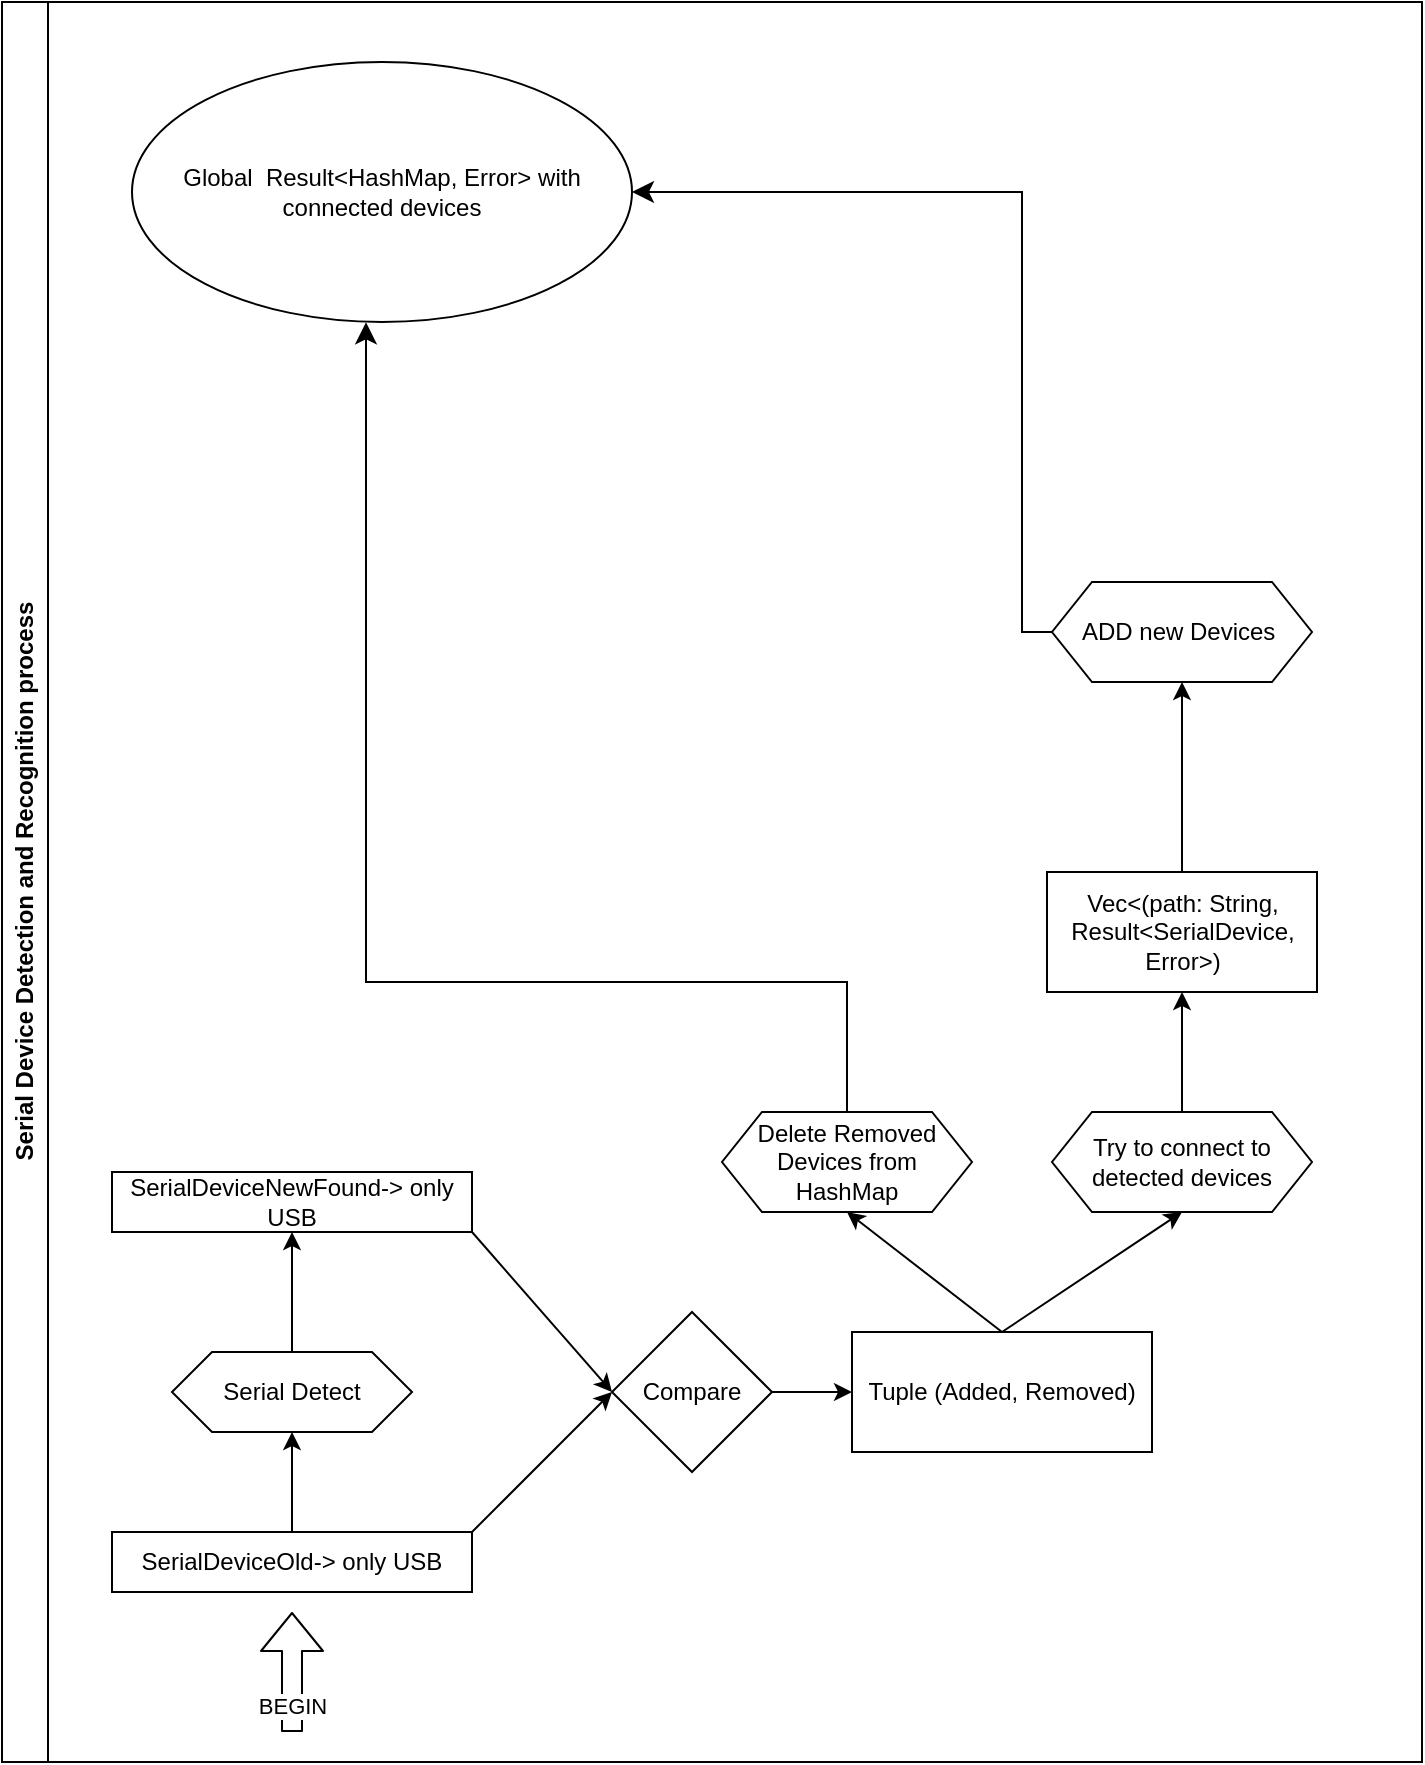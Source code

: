 <mxfile>
    <diagram id="66gCWvEem9su0pM2-AdM" name="Page-1">
        <mxGraphModel dx="1454" dy="512" grid="1" gridSize="10" guides="1" tooltips="1" connect="1" arrows="1" fold="1" page="1" pageScale="1" pageWidth="850" pageHeight="1100" math="0" shadow="0">
            <root>
                <mxCell id="0"/>
                <mxCell id="1" parent="0"/>
                <mxCell id="44" value="Serial Device Detection and Recognition process" style="swimlane;horizontal=0;whiteSpace=wrap;html=1;swimlaneFillColor=default;" parent="1" vertex="1">
                    <mxGeometry x="-790" y="60" width="710" height="880" as="geometry"/>
                </mxCell>
                <mxCell id="38" value="ADD new Devices&amp;nbsp;" style="shape=hexagon;perimeter=hexagonPerimeter2;whiteSpace=wrap;html=1;fixedSize=1;" parent="44" vertex="1">
                    <mxGeometry x="525" y="290" width="130" height="50" as="geometry"/>
                </mxCell>
                <mxCell id="10" value="SerialDeviceOld-&amp;gt; only USB" style="rounded=0;whiteSpace=wrap;html=1;" parent="1" vertex="1">
                    <mxGeometry x="-735" y="825" width="180" height="30" as="geometry"/>
                </mxCell>
                <mxCell id="11" value="Serial Detect" style="shape=hexagon;perimeter=hexagonPerimeter2;whiteSpace=wrap;html=1;fixedSize=1;" parent="1" vertex="1">
                    <mxGeometry x="-705" y="735" width="120" height="40" as="geometry"/>
                </mxCell>
                <mxCell id="15" value="" style="endArrow=classic;html=1;exitX=0.5;exitY=0;exitDx=0;exitDy=0;entryX=0.5;entryY=1;entryDx=0;entryDy=0;" parent="1" source="10" target="11" edge="1">
                    <mxGeometry width="50" height="50" relative="1" as="geometry">
                        <mxPoint x="-660" y="755" as="sourcePoint"/>
                        <mxPoint x="-610" y="705" as="targetPoint"/>
                    </mxGeometry>
                </mxCell>
                <mxCell id="16" value="SerialDeviceNewFound&lt;span style=&quot;color: rgb(0, 0, 0);&quot;&gt;-&amp;gt; only USB&lt;/span&gt;" style="rounded=0;whiteSpace=wrap;html=1;" parent="1" vertex="1">
                    <mxGeometry x="-735" y="645" width="180" height="30" as="geometry"/>
                </mxCell>
                <mxCell id="17" value="" style="endArrow=classic;html=1;exitX=0.5;exitY=0;exitDx=0;exitDy=0;entryX=0.5;entryY=1;entryDx=0;entryDy=0;" parent="1" source="11" target="16" edge="1">
                    <mxGeometry width="50" height="50" relative="1" as="geometry">
                        <mxPoint x="-660" y="755" as="sourcePoint"/>
                        <mxPoint x="-610" y="705" as="targetPoint"/>
                    </mxGeometry>
                </mxCell>
                <mxCell id="18" value="Compare" style="rhombus;whiteSpace=wrap;html=1;" parent="1" vertex="1">
                    <mxGeometry x="-485" y="715" width="80" height="80" as="geometry"/>
                </mxCell>
                <mxCell id="19" value="" style="endArrow=classic;html=1;exitX=1;exitY=1;exitDx=0;exitDy=0;entryX=0;entryY=0.5;entryDx=0;entryDy=0;" parent="1" source="16" target="18" edge="1">
                    <mxGeometry width="50" height="50" relative="1" as="geometry">
                        <mxPoint x="-565" y="695" as="sourcePoint"/>
                        <mxPoint x="-515" y="645" as="targetPoint"/>
                    </mxGeometry>
                </mxCell>
                <mxCell id="20" value="" style="endArrow=classic;html=1;exitX=1;exitY=0;exitDx=0;exitDy=0;entryX=0;entryY=0.5;entryDx=0;entryDy=0;" parent="1" source="10" target="18" edge="1">
                    <mxGeometry width="50" height="50" relative="1" as="geometry">
                        <mxPoint x="-565" y="695" as="sourcePoint"/>
                        <mxPoint x="-515" y="645" as="targetPoint"/>
                    </mxGeometry>
                </mxCell>
                <mxCell id="21" value="Tuple (Added, Removed)" style="rounded=0;whiteSpace=wrap;html=1;" parent="1" vertex="1">
                    <mxGeometry x="-365" y="725" width="150" height="60" as="geometry"/>
                </mxCell>
                <mxCell id="22" value="" style="endArrow=classic;html=1;" parent="1" source="18" edge="1">
                    <mxGeometry width="50" height="50" relative="1" as="geometry">
                        <mxPoint x="-385" y="805" as="sourcePoint"/>
                        <mxPoint x="-365" y="755" as="targetPoint"/>
                    </mxGeometry>
                </mxCell>
                <mxCell id="23" value="" style="shape=flexArrow;endArrow=classic;html=1;" parent="1" edge="1">
                    <mxGeometry width="50" height="50" relative="1" as="geometry">
                        <mxPoint x="-645" y="925" as="sourcePoint"/>
                        <mxPoint x="-645" y="865" as="targetPoint"/>
                    </mxGeometry>
                </mxCell>
                <mxCell id="24" value="BEGIN" style="edgeLabel;html=1;align=center;verticalAlign=middle;resizable=0;points=[];" parent="23" vertex="1" connectable="0">
                    <mxGeometry x="-0.575" relative="1" as="geometry">
                        <mxPoint as="offset"/>
                    </mxGeometry>
                </mxCell>
                <mxCell id="25" value="Delete Removed Devices from HashMap" style="shape=hexagon;perimeter=hexagonPerimeter2;whiteSpace=wrap;html=1;fixedSize=1;" parent="1" vertex="1">
                    <mxGeometry x="-430" y="615" width="125" height="50" as="geometry"/>
                </mxCell>
                <mxCell id="26" value="Try to connect to detected devices" style="shape=hexagon;perimeter=hexagonPerimeter2;whiteSpace=wrap;html=1;fixedSize=1;" parent="1" vertex="1">
                    <mxGeometry x="-265" y="615" width="130" height="50" as="geometry"/>
                </mxCell>
                <mxCell id="27" value="" style="endArrow=classic;html=1;exitX=0.5;exitY=0;exitDx=0;exitDy=0;entryX=0.5;entryY=1;entryDx=0;entryDy=0;" parent="1" source="21" target="25" edge="1">
                    <mxGeometry width="50" height="50" relative="1" as="geometry">
                        <mxPoint x="-325" y="605" as="sourcePoint"/>
                        <mxPoint x="-275" y="555" as="targetPoint"/>
                    </mxGeometry>
                </mxCell>
                <mxCell id="28" value="" style="endArrow=classic;html=1;exitX=0.5;exitY=0;exitDx=0;exitDy=0;entryX=0.5;entryY=1;entryDx=0;entryDy=0;" parent="1" source="21" target="26" edge="1">
                    <mxGeometry width="50" height="50" relative="1" as="geometry">
                        <mxPoint x="-280" y="735" as="sourcePoint"/>
                        <mxPoint x="-357" y="675" as="targetPoint"/>
                    </mxGeometry>
                </mxCell>
                <mxCell id="29" value="Vec&amp;lt;(path: String, Result&amp;lt;SerialDevice, Error&amp;gt;)" style="rounded=0;whiteSpace=wrap;html=1;" parent="1" vertex="1">
                    <mxGeometry x="-267.5" y="495" width="135" height="60" as="geometry"/>
                </mxCell>
                <mxCell id="30" value="" style="endArrow=classic;html=1;exitX=0.5;exitY=0;exitDx=0;exitDy=0;entryX=0.5;entryY=1;entryDx=0;entryDy=0;" parent="1" source="26" target="29" edge="1">
                    <mxGeometry width="50" height="50" relative="1" as="geometry">
                        <mxPoint x="-325" y="465" as="sourcePoint"/>
                        <mxPoint x="-275" y="415" as="targetPoint"/>
                    </mxGeometry>
                </mxCell>
                <mxCell id="33" value="" style="endArrow=classic;html=1;exitX=0.5;exitY=0;exitDx=0;exitDy=0;entryX=0.5;entryY=1;entryDx=0;entryDy=0;" parent="1" source="29" target="38" edge="1">
                    <mxGeometry width="50" height="50" relative="1" as="geometry">
                        <mxPoint x="-325" y="325" as="sourcePoint"/>
                        <mxPoint x="-200" y="415" as="targetPoint"/>
                    </mxGeometry>
                </mxCell>
                <mxCell id="36" value="Global&amp;nbsp;&amp;nbsp;&lt;span style=&quot;color: rgb(0, 0, 0);&quot;&gt;Result&amp;lt;HashMap, Error&amp;gt; with connected devices&lt;/span&gt;" style="ellipse;whiteSpace=wrap;html=1;" parent="1" vertex="1">
                    <mxGeometry x="-725" y="90" width="250" height="130" as="geometry"/>
                </mxCell>
                <mxCell id="41" value="" style="edgeStyle=elbowEdgeStyle;elbow=vertical;endArrow=classic;html=1;curved=0;rounded=0;endSize=8;startSize=8;exitX=0.5;exitY=0;exitDx=0;exitDy=0;entryX=0.468;entryY=1.001;entryDx=0;entryDy=0;entryPerimeter=0;" parent="1" source="25" target="36" edge="1">
                    <mxGeometry width="50" height="50" relative="1" as="geometry">
                        <mxPoint x="-345" y="465" as="sourcePoint"/>
                        <mxPoint x="-295" y="415" as="targetPoint"/>
                        <Array as="points">
                            <mxPoint x="-480" y="550"/>
                        </Array>
                    </mxGeometry>
                </mxCell>
                <mxCell id="42" value="" style="edgeStyle=elbowEdgeStyle;elbow=horizontal;endArrow=classic;html=1;curved=0;rounded=0;endSize=8;startSize=8;exitX=0;exitY=0.5;exitDx=0;exitDy=0;entryX=1;entryY=0.5;entryDx=0;entryDy=0;" parent="1" source="38" target="36" edge="1">
                    <mxGeometry width="50" height="50" relative="1" as="geometry">
                        <mxPoint x="-475" y="245" as="sourcePoint"/>
                        <mxPoint x="-425" y="195" as="targetPoint"/>
                        <Array as="points">
                            <mxPoint x="-280" y="260"/>
                        </Array>
                    </mxGeometry>
                </mxCell>
            </root>
        </mxGraphModel>
    </diagram>
</mxfile>